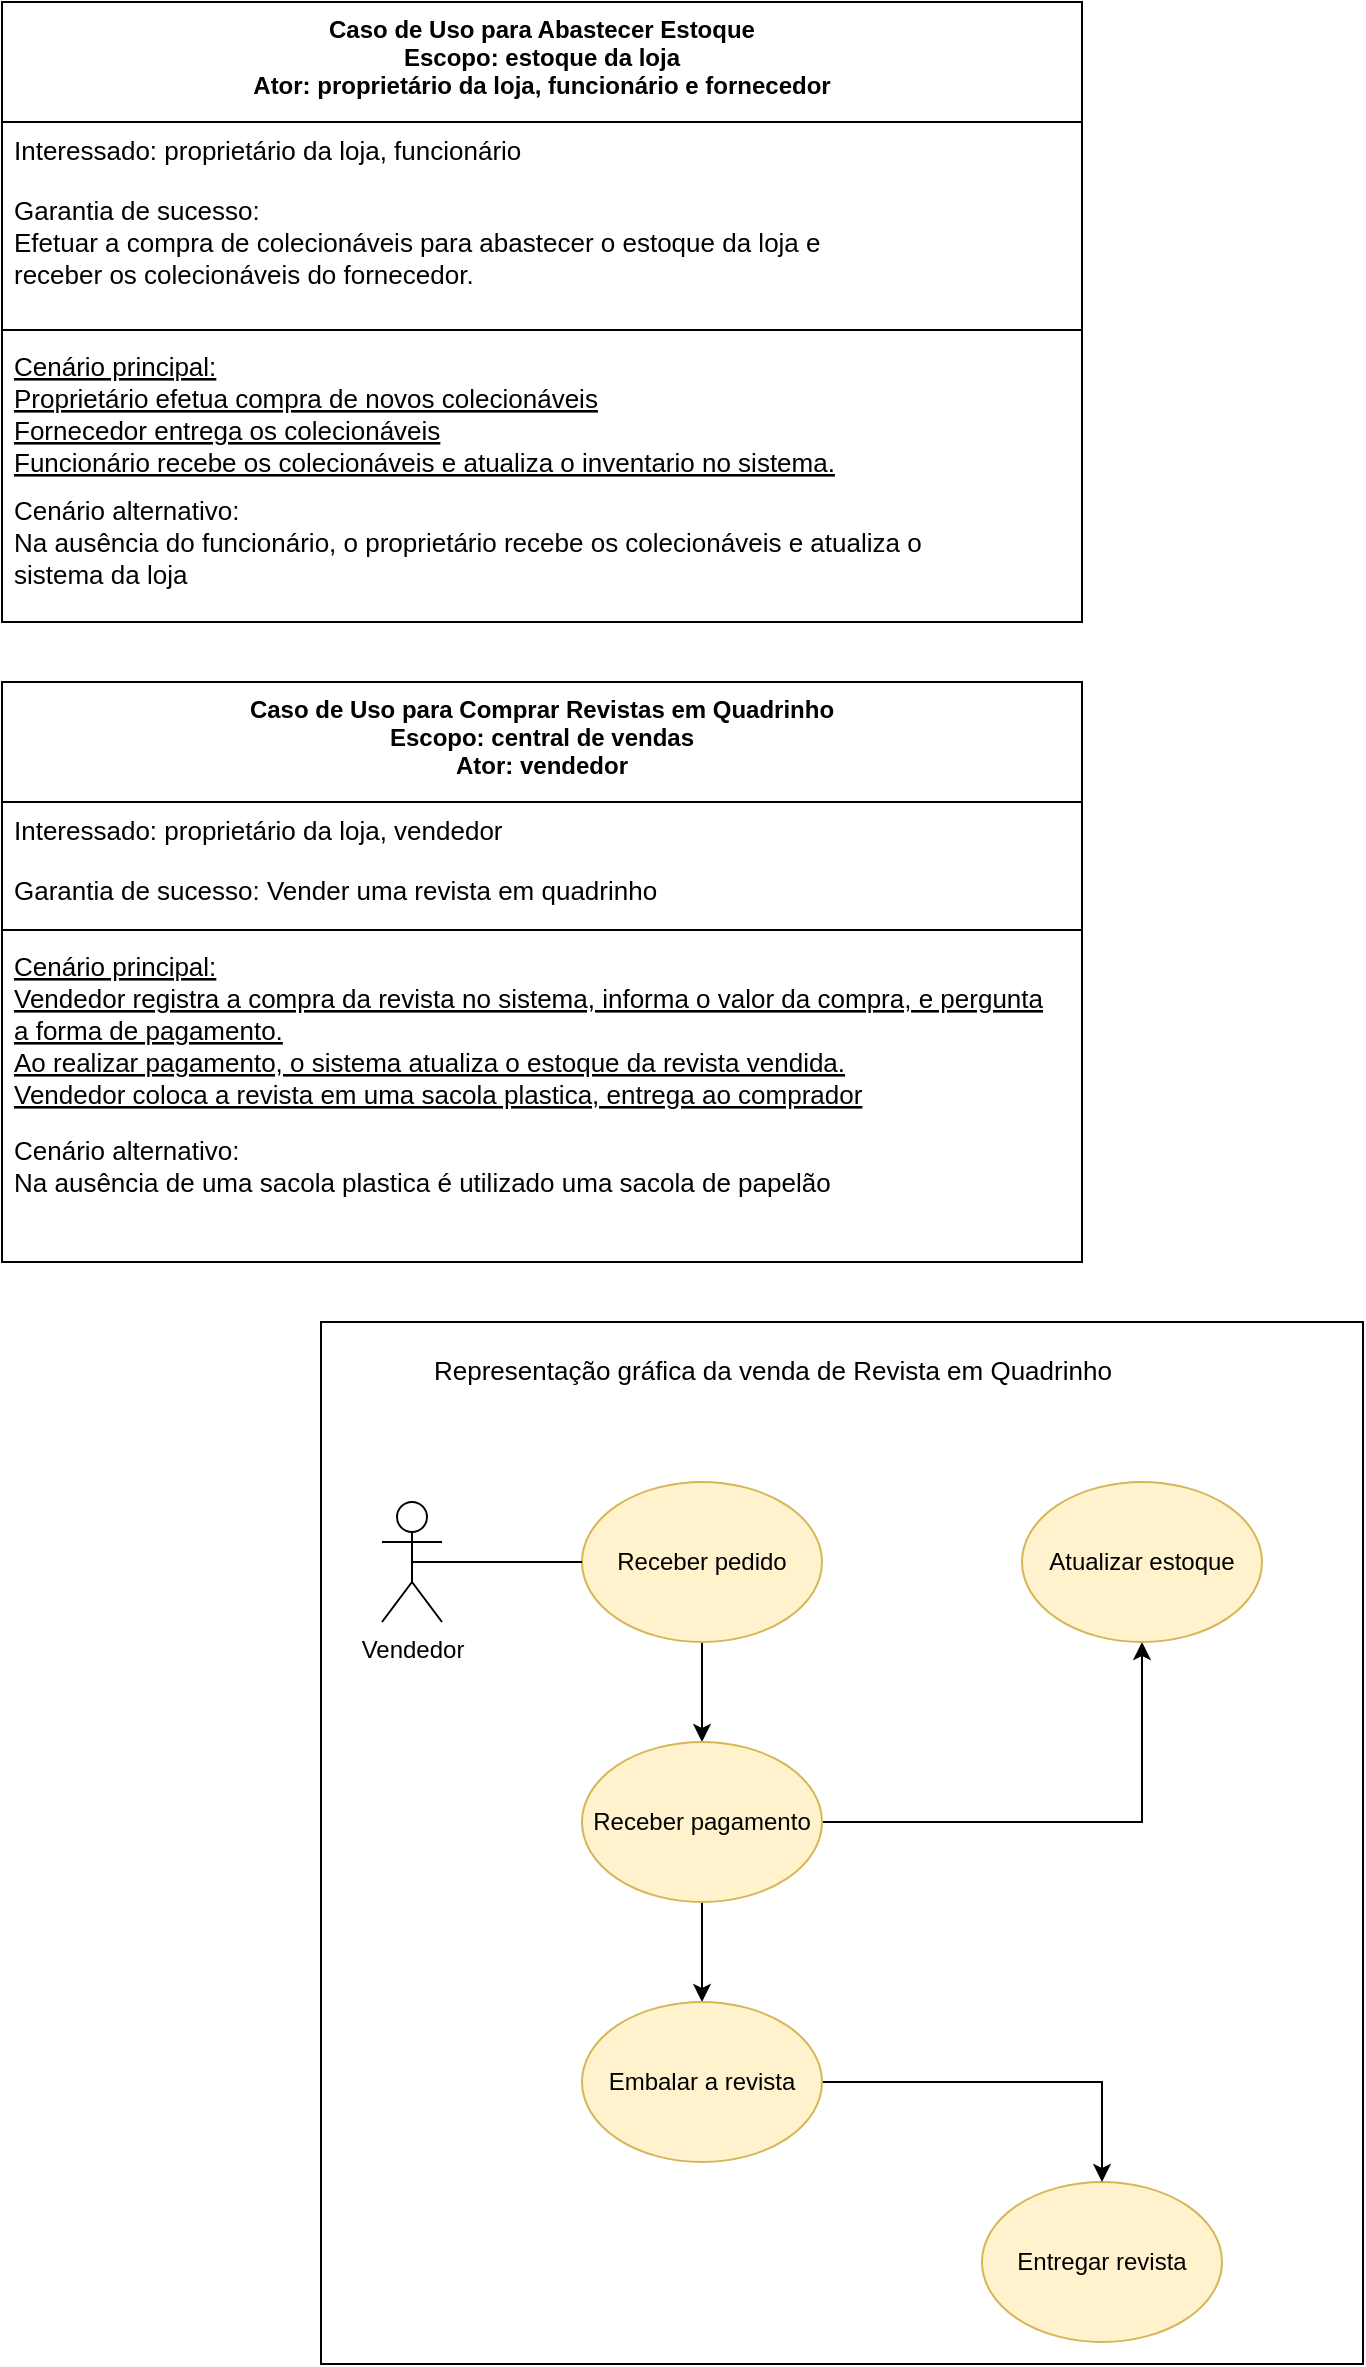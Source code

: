 <mxfile version="13.6.10" type="github">
  <diagram id="C5RBs43oDa-KdzZeNtuy" name="Page-1">
    <mxGraphModel dx="1422" dy="762" grid="1" gridSize="10" guides="1" tooltips="1" connect="1" arrows="1" fold="1" page="1" pageScale="1" pageWidth="827" pageHeight="1169" math="0" shadow="0">
      <root>
        <mxCell id="WIyWlLk6GJQsqaUBKTNV-0" />
        <mxCell id="WIyWlLk6GJQsqaUBKTNV-1" parent="WIyWlLk6GJQsqaUBKTNV-0" />
        <mxCell id="c-RoGRiOBo4SbbYrfxfl-9" value="" style="whiteSpace=wrap;html=1;aspect=fixed;" vertex="1" parent="WIyWlLk6GJQsqaUBKTNV-1">
          <mxGeometry x="179.5" y="680" width="521" height="521" as="geometry" />
        </mxCell>
        <mxCell id="zkfFHV4jXpPFQw0GAbJ--6" value="Caso de Uso para Abastecer Estoque&#xa;Escopo: estoque da loja&#xa;Ator: proprietário da loja, funcionário e fornecedor" style="swimlane;fontStyle=1;align=center;verticalAlign=top;childLayout=stackLayout;horizontal=1;startSize=60;horizontalStack=0;resizeParent=1;resizeLast=0;collapsible=1;marginBottom=0;rounded=0;shadow=0;strokeWidth=1;" parent="WIyWlLk6GJQsqaUBKTNV-1" vertex="1">
          <mxGeometry x="20" y="20" width="540" height="310" as="geometry">
            <mxRectangle x="130" y="150" width="160" height="26" as="alternateBounds" />
          </mxGeometry>
        </mxCell>
        <mxCell id="zkfFHV4jXpPFQw0GAbJ--7" value="Interessado: proprietário da loja, funcionário" style="text;align=left;verticalAlign=top;spacingLeft=4;spacingRight=4;overflow=hidden;rotatable=0;points=[[0,0.5],[1,0.5]];portConstraint=eastwest;fontSize=13;" parent="zkfFHV4jXpPFQw0GAbJ--6" vertex="1">
          <mxGeometry y="60" width="540" height="30" as="geometry" />
        </mxCell>
        <mxCell id="zkfFHV4jXpPFQw0GAbJ--8" value="Garantia de sucesso:&#xa;Efetuar a compra de colecionáveis para abastecer o estoque da loja e&#xa;receber os colecionáveis do fornecedor." style="text;align=left;verticalAlign=top;spacingLeft=4;spacingRight=4;overflow=hidden;rotatable=0;points=[[0,0.5],[1,0.5]];portConstraint=eastwest;rounded=0;shadow=0;html=0;fontSize=13;" parent="zkfFHV4jXpPFQw0GAbJ--6" vertex="1">
          <mxGeometry y="90" width="540" height="70" as="geometry" />
        </mxCell>
        <mxCell id="zkfFHV4jXpPFQw0GAbJ--9" value="" style="line;html=1;strokeWidth=1;align=left;verticalAlign=middle;spacingTop=-1;spacingLeft=3;spacingRight=3;rotatable=0;labelPosition=right;points=[];portConstraint=eastwest;" parent="zkfFHV4jXpPFQw0GAbJ--6" vertex="1">
          <mxGeometry y="160" width="540" height="8" as="geometry" />
        </mxCell>
        <mxCell id="zkfFHV4jXpPFQw0GAbJ--10" value="Cenário principal:&#xa;Proprietário efetua compra de novos colecionáveis&#xa;Fornecedor entrega os colecionáveis&#xa;Funcionário recebe os colecionáveis e atualiza o inventario no sistema.&#xa;" style="text;align=left;verticalAlign=top;spacingLeft=4;spacingRight=4;overflow=hidden;rotatable=0;points=[[0,0.5],[1,0.5]];portConstraint=eastwest;fontStyle=4;fontSize=13;" parent="zkfFHV4jXpPFQw0GAbJ--6" vertex="1">
          <mxGeometry y="168" width="540" height="72" as="geometry" />
        </mxCell>
        <mxCell id="zkfFHV4jXpPFQw0GAbJ--11" value="Cenário alternativo:&#xa;Na ausência do funcionário, o proprietário recebe os colecionáveis e atualiza o &#xa;sistema da loja" style="text;align=left;verticalAlign=top;spacingLeft=4;spacingRight=4;overflow=hidden;rotatable=0;points=[[0,0.5],[1,0.5]];portConstraint=eastwest;fontSize=13;" parent="zkfFHV4jXpPFQw0GAbJ--6" vertex="1">
          <mxGeometry y="240" width="540" height="70" as="geometry" />
        </mxCell>
        <mxCell id="c-RoGRiOBo4SbbYrfxfl-2" value="Caso de Uso para Comprar Revistas em Quadrinho&#xa;Escopo: central de vendas&#xa;Ator: vendedor&#xa;" style="swimlane;fontStyle=1;align=center;verticalAlign=top;childLayout=stackLayout;horizontal=1;startSize=60;horizontalStack=0;resizeParent=1;resizeLast=0;collapsible=1;marginBottom=0;rounded=0;shadow=0;strokeWidth=1;" vertex="1" parent="WIyWlLk6GJQsqaUBKTNV-1">
          <mxGeometry x="20" y="360" width="540" height="290" as="geometry">
            <mxRectangle x="130" y="150" width="160" height="26" as="alternateBounds" />
          </mxGeometry>
        </mxCell>
        <mxCell id="c-RoGRiOBo4SbbYrfxfl-3" value="Interessado: proprietário da loja, vendedor" style="text;align=left;verticalAlign=top;spacingLeft=4;spacingRight=4;overflow=hidden;rotatable=0;points=[[0,0.5],[1,0.5]];portConstraint=eastwest;fontSize=13;" vertex="1" parent="c-RoGRiOBo4SbbYrfxfl-2">
          <mxGeometry y="60" width="540" height="30" as="geometry" />
        </mxCell>
        <mxCell id="c-RoGRiOBo4SbbYrfxfl-4" value="Garantia de sucesso: Vender uma revista em quadrinho" style="text;align=left;verticalAlign=top;spacingLeft=4;spacingRight=4;overflow=hidden;rotatable=0;points=[[0,0.5],[1,0.5]];portConstraint=eastwest;rounded=0;shadow=0;html=0;fontSize=13;" vertex="1" parent="c-RoGRiOBo4SbbYrfxfl-2">
          <mxGeometry y="90" width="540" height="30" as="geometry" />
        </mxCell>
        <mxCell id="c-RoGRiOBo4SbbYrfxfl-5" value="" style="line;html=1;strokeWidth=1;align=left;verticalAlign=middle;spacingTop=-1;spacingLeft=3;spacingRight=3;rotatable=0;labelPosition=right;points=[];portConstraint=eastwest;" vertex="1" parent="c-RoGRiOBo4SbbYrfxfl-2">
          <mxGeometry y="120" width="540" height="8" as="geometry" />
        </mxCell>
        <mxCell id="c-RoGRiOBo4SbbYrfxfl-6" value="Cenário principal:&#xa;Vendedor registra a compra da revista no sistema, informa o valor da compra, e pergunta&#xa;a forma de pagamento.&#xa;Ao realizar pagamento, o sistema atualiza o estoque da revista vendida.&#xa;Vendedor coloca a revista em uma sacola plastica, entrega ao comprador" style="text;align=left;verticalAlign=top;spacingLeft=4;spacingRight=4;overflow=hidden;rotatable=0;points=[[0,0.5],[1,0.5]];portConstraint=eastwest;fontStyle=4;fontSize=13;" vertex="1" parent="c-RoGRiOBo4SbbYrfxfl-2">
          <mxGeometry y="128" width="540" height="92" as="geometry" />
        </mxCell>
        <mxCell id="c-RoGRiOBo4SbbYrfxfl-7" value="Cenário alternativo:&#xa;Na ausência de uma sacola plastica é utilizado uma sacola de papelão" style="text;align=left;verticalAlign=top;spacingLeft=4;spacingRight=4;overflow=hidden;rotatable=0;points=[[0,0.5],[1,0.5]];portConstraint=eastwest;fontSize=13;" vertex="1" parent="c-RoGRiOBo4SbbYrfxfl-2">
          <mxGeometry y="220" width="540" height="70" as="geometry" />
        </mxCell>
        <mxCell id="c-RoGRiOBo4SbbYrfxfl-11" value="Representação gráfica da venda de Revista em Quadrinho" style="text;align=left;verticalAlign=top;spacingLeft=4;spacingRight=4;overflow=hidden;rotatable=0;points=[[0,0.5],[1,0.5]];portConstraint=eastwest;fontSize=13;" vertex="1" parent="WIyWlLk6GJQsqaUBKTNV-1">
          <mxGeometry x="230" y="690" width="440" height="30" as="geometry" />
        </mxCell>
        <mxCell id="c-RoGRiOBo4SbbYrfxfl-12" value="Vendedor" style="shape=umlActor;verticalLabelPosition=bottom;verticalAlign=top;html=1;outlineConnect=0;" vertex="1" parent="WIyWlLk6GJQsqaUBKTNV-1">
          <mxGeometry x="210" y="770" width="30" height="60" as="geometry" />
        </mxCell>
        <mxCell id="c-RoGRiOBo4SbbYrfxfl-27" style="edgeStyle=orthogonalEdgeStyle;rounded=0;orthogonalLoop=1;jettySize=auto;html=1;fontSize=13;" edge="1" parent="WIyWlLk6GJQsqaUBKTNV-1" source="c-RoGRiOBo4SbbYrfxfl-13" target="c-RoGRiOBo4SbbYrfxfl-17">
          <mxGeometry relative="1" as="geometry" />
        </mxCell>
        <mxCell id="c-RoGRiOBo4SbbYrfxfl-13" value="Receber pedido" style="ellipse;whiteSpace=wrap;html=1;fillColor=#fff2cc;strokeColor=#d6b656;" vertex="1" parent="WIyWlLk6GJQsqaUBKTNV-1">
          <mxGeometry x="310" y="760" width="120" height="80" as="geometry" />
        </mxCell>
        <mxCell id="c-RoGRiOBo4SbbYrfxfl-15" value="" style="endArrow=none;html=1;exitX=0;exitY=0.5;exitDx=0;exitDy=0;entryX=0.5;entryY=0.5;entryDx=0;entryDy=0;entryPerimeter=0;" edge="1" parent="WIyWlLk6GJQsqaUBKTNV-1" source="c-RoGRiOBo4SbbYrfxfl-13" target="c-RoGRiOBo4SbbYrfxfl-12">
          <mxGeometry width="50" height="50" relative="1" as="geometry">
            <mxPoint x="290" y="840" as="sourcePoint" />
            <mxPoint x="240" y="817" as="targetPoint" />
          </mxGeometry>
        </mxCell>
        <mxCell id="c-RoGRiOBo4SbbYrfxfl-22" value="" style="edgeStyle=orthogonalEdgeStyle;rounded=0;orthogonalLoop=1;jettySize=auto;html=1;" edge="1" parent="WIyWlLk6GJQsqaUBKTNV-1" source="c-RoGRiOBo4SbbYrfxfl-17" target="c-RoGRiOBo4SbbYrfxfl-21">
          <mxGeometry relative="1" as="geometry" />
        </mxCell>
        <mxCell id="c-RoGRiOBo4SbbYrfxfl-26" style="edgeStyle=orthogonalEdgeStyle;rounded=0;orthogonalLoop=1;jettySize=auto;html=1;entryX=0.5;entryY=1;entryDx=0;entryDy=0;fontSize=13;" edge="1" parent="WIyWlLk6GJQsqaUBKTNV-1" source="c-RoGRiOBo4SbbYrfxfl-17" target="c-RoGRiOBo4SbbYrfxfl-19">
          <mxGeometry relative="1" as="geometry" />
        </mxCell>
        <mxCell id="c-RoGRiOBo4SbbYrfxfl-17" value="Receber pagamento" style="ellipse;whiteSpace=wrap;html=1;fillColor=#fff2cc;strokeColor=#d6b656;" vertex="1" parent="WIyWlLk6GJQsqaUBKTNV-1">
          <mxGeometry x="310" y="890" width="120" height="80" as="geometry" />
        </mxCell>
        <mxCell id="c-RoGRiOBo4SbbYrfxfl-19" value="Atualizar estoque" style="ellipse;whiteSpace=wrap;html=1;fillColor=#fff2cc;strokeColor=#d6b656;" vertex="1" parent="WIyWlLk6GJQsqaUBKTNV-1">
          <mxGeometry x="530" y="760" width="120" height="80" as="geometry" />
        </mxCell>
        <mxCell id="c-RoGRiOBo4SbbYrfxfl-20" value="Entregar revista" style="ellipse;whiteSpace=wrap;html=1;fillColor=#fff2cc;strokeColor=#d6b656;" vertex="1" parent="WIyWlLk6GJQsqaUBKTNV-1">
          <mxGeometry x="510" y="1110" width="120" height="80" as="geometry" />
        </mxCell>
        <mxCell id="c-RoGRiOBo4SbbYrfxfl-24" style="edgeStyle=orthogonalEdgeStyle;rounded=0;orthogonalLoop=1;jettySize=auto;html=1;" edge="1" parent="WIyWlLk6GJQsqaUBKTNV-1" source="c-RoGRiOBo4SbbYrfxfl-21" target="c-RoGRiOBo4SbbYrfxfl-20">
          <mxGeometry relative="1" as="geometry" />
        </mxCell>
        <mxCell id="c-RoGRiOBo4SbbYrfxfl-21" value="Embalar a revista" style="ellipse;whiteSpace=wrap;html=1;fillColor=#fff2cc;strokeColor=#d6b656;" vertex="1" parent="WIyWlLk6GJQsqaUBKTNV-1">
          <mxGeometry x="310" y="1020" width="120" height="80" as="geometry" />
        </mxCell>
      </root>
    </mxGraphModel>
  </diagram>
</mxfile>
